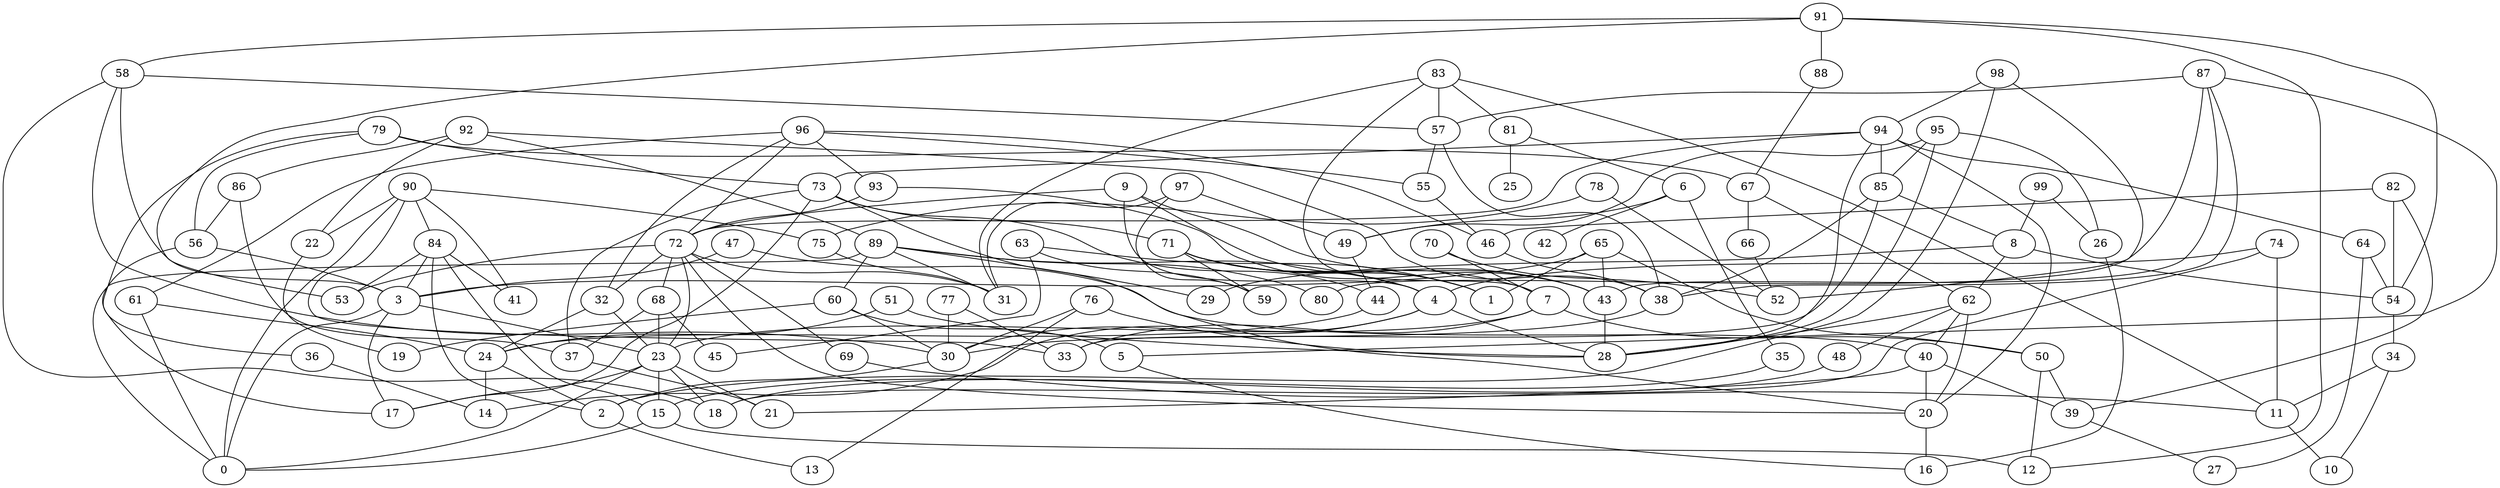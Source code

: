 digraph GG_graph {

subgraph G_graph {
edge [color = black]
"48" -> "15" [dir = none]
"97" -> "49" [dir = none]
"78" -> "52" [dir = none]
"82" -> "46" [dir = none]
"63" -> "45" [dir = none]
"99" -> "26" [dir = none]
"99" -> "8" [dir = none]
"49" -> "44" [dir = none]
"9" -> "1" [dir = none]
"60" -> "19" [dir = none]
"60" -> "5" [dir = none]
"60" -> "30" [dir = none]
"89" -> "29" [dir = none]
"98" -> "94" [dir = none]
"77" -> "30" [dir = none]
"87" -> "80" [dir = none]
"87" -> "43" [dir = none]
"74" -> "11" [dir = none]
"32" -> "23" [dir = none]
"75" -> "31" [dir = none]
"65" -> "3" [dir = none]
"7" -> "33" [dir = none]
"7" -> "50" [dir = none]
"7" -> "23" [dir = none]
"85" -> "38" [dir = none]
"23" -> "17" [dir = none]
"23" -> "0" [dir = none]
"23" -> "15" [dir = none]
"88" -> "67" [dir = none]
"83" -> "57" [dir = none]
"83" -> "31" [dir = none]
"83" -> "81" [dir = none]
"83" -> "11" [dir = none]
"72" -> "53" [dir = none]
"72" -> "69" [dir = none]
"72" -> "68" [dir = none]
"72" -> "23" [dir = none]
"3" -> "17" [dir = none]
"62" -> "28" [dir = none]
"15" -> "12" [dir = none]
"91" -> "58" [dir = none]
"91" -> "54" [dir = none]
"91" -> "88" [dir = none]
"91" -> "12" [dir = none]
"94" -> "64" [dir = none]
"94" -> "20" [dir = none]
"94" -> "73" [dir = none]
"94" -> "85" [dir = none]
"94" -> "28" [dir = none]
"94" -> "72" [dir = none]
"68" -> "45" [dir = none]
"90" -> "41" [dir = none]
"90" -> "84" [dir = none]
"11" -> "10" [dir = none]
"73" -> "71" [dir = none]
"71" -> "4" [dir = none]
"71" -> "59" [dir = none]
"71" -> "1" [dir = none]
"92" -> "22" [dir = none]
"92" -> "89" [dir = none]
"92" -> "38" [dir = none]
"84" -> "2" [dir = none]
"84" -> "15" [dir = none]
"86" -> "37" [dir = none]
"20" -> "16" [dir = none]
"40" -> "21" [dir = none]
"40" -> "20" [dir = none]
"81" -> "25" [dir = none]
"81" -> "6" [dir = none]
"69" -> "11" [dir = none]
"95" -> "85" [dir = none]
"34" -> "10" [dir = none]
"8" -> "54" [dir = none]
"35" -> "18" [dir = none]
"44" -> "24" [dir = none]
"64" -> "27" [dir = none]
"79" -> "36" [dir = none]
"79" -> "67" [dir = none]
"56" -> "3" [dir = none]
"51" -> "28" [dir = none]
"37" -> "21" [dir = none]
"46" -> "38" [dir = none]
"67" -> "66" [dir = none]
"50" -> "39" [dir = none]
"70" -> "7" [dir = none]
"66" -> "52" [dir = none]
"96" -> "93" [dir = none]
"96" -> "55" [dir = none]
"96" -> "72" [dir = none]
"43" -> "28" [dir = none]
"47" -> "3" [dir = none]
"36" -> "14" [dir = none]
"76" -> "13" [dir = none]
"76" -> "30" [dir = none]
"76" -> "28" [dir = none]
"6" -> "42" [dir = none]
"6" -> "49" [dir = none]
"6" -> "35" [dir = none]
"61" -> "0" [dir = none]
"86" -> "56" [dir = none]
"84" -> "53" [dir = none]
"9" -> "72" [dir = none]
"73" -> "20" [dir = none]
"98" -> "2" [dir = none]
"51" -> "24" [dir = none]
"93" -> "72" [dir = none]
"55" -> "46" [dir = none]
"65" -> "50" [dir = none]
"58" -> "30" [dir = none]
"89" -> "60" [dir = none]
"24" -> "14" [dir = none]
"15" -> "0" [dir = none]
"98" -> "52" [dir = none]
"26" -> "16" [dir = none]
"93" -> "43" [dir = none]
"96" -> "61" [dir = none]
"89" -> "4" [dir = none]
"38" -> "30" [dir = none]
"78" -> "75" [dir = none]
"73" -> "17" [dir = none]
"3" -> "23" [dir = none]
"58" -> "57" [dir = none]
"32" -> "24" [dir = none]
"72" -> "31" [dir = none]
"85" -> "8" [dir = none]
"4" -> "14" [dir = none]
"73" -> "44" [dir = none]
"61" -> "24" [dir = none]
"72" -> "20" [dir = none]
"91" -> "53" [dir = none]
"90" -> "33" [dir = none]
"67" -> "62" [dir = none]
"89" -> "0" [dir = none]
"82" -> "54" [dir = none]
"68" -> "23" [dir = none]
"23" -> "18" [dir = none]
"84" -> "3" [dir = none]
"77" -> "33" [dir = none]
"71" -> "7" [dir = none]
"58" -> "18" [dir = none]
"39" -> "27" [dir = none]
"70" -> "52" [dir = none]
"87" -> "57" [dir = none]
"74" -> "18" [dir = none]
"56" -> "17" [dir = none]
"95" -> "28" [dir = none]
"90" -> "75" [dir = none]
"79" -> "73" [dir = none]
"8" -> "29" [dir = none]
"87" -> "38" [dir = none]
"89" -> "31" [dir = none]
"34" -> "11" [dir = none]
"8" -> "62" [dir = none]
"89" -> "80" [dir = none]
"63" -> "1" [dir = none]
"9" -> "43" [dir = none]
"62" -> "20" [dir = none]
"65" -> "1" [dir = none]
"97" -> "31" [dir = none]
"63" -> "59" [dir = none]
"65" -> "43" [dir = none]
"4" -> "30" [dir = none]
"57" -> "55" [dir = none]
"90" -> "22" [dir = none]
"71" -> "43" [dir = none]
"97" -> "59" [dir = none]
"73" -> "37" [dir = none]
"82" -> "39" [dir = none]
"22" -> "19" [dir = none]
"64" -> "54" [dir = none]
"68" -> "37" [dir = none]
"40" -> "39" [dir = none]
"84" -> "41" [dir = none]
"90" -> "0" [dir = none]
"9" -> "4" [dir = none]
"5" -> "16" [dir = none]
"96" -> "32" [dir = none]
"72" -> "32" [dir = none]
"57" -> "38" [dir = none]
"23" -> "21" [dir = none]
"74" -> "4" [dir = none]
"54" -> "34" [dir = none]
"92" -> "86" [dir = none]
"85" -> "33" [dir = none]
"95" -> "49" [dir = none]
"24" -> "2" [dir = none]
"96" -> "46" [dir = none]
"3" -> "0" [dir = none]
"87" -> "5" [dir = none]
"47" -> "40" [dir = none]
"62" -> "40" [dir = none]
"30" -> "2" [dir = none]
"50" -> "12" [dir = none]
"95" -> "26" [dir = none]
"2" -> "13" [dir = none]
"62" -> "48" [dir = none]
"83" -> "7" [dir = none]
"58" -> "3" [dir = none]
"4" -> "28" [dir = none]
"79" -> "56" [dir = none]
}

}
